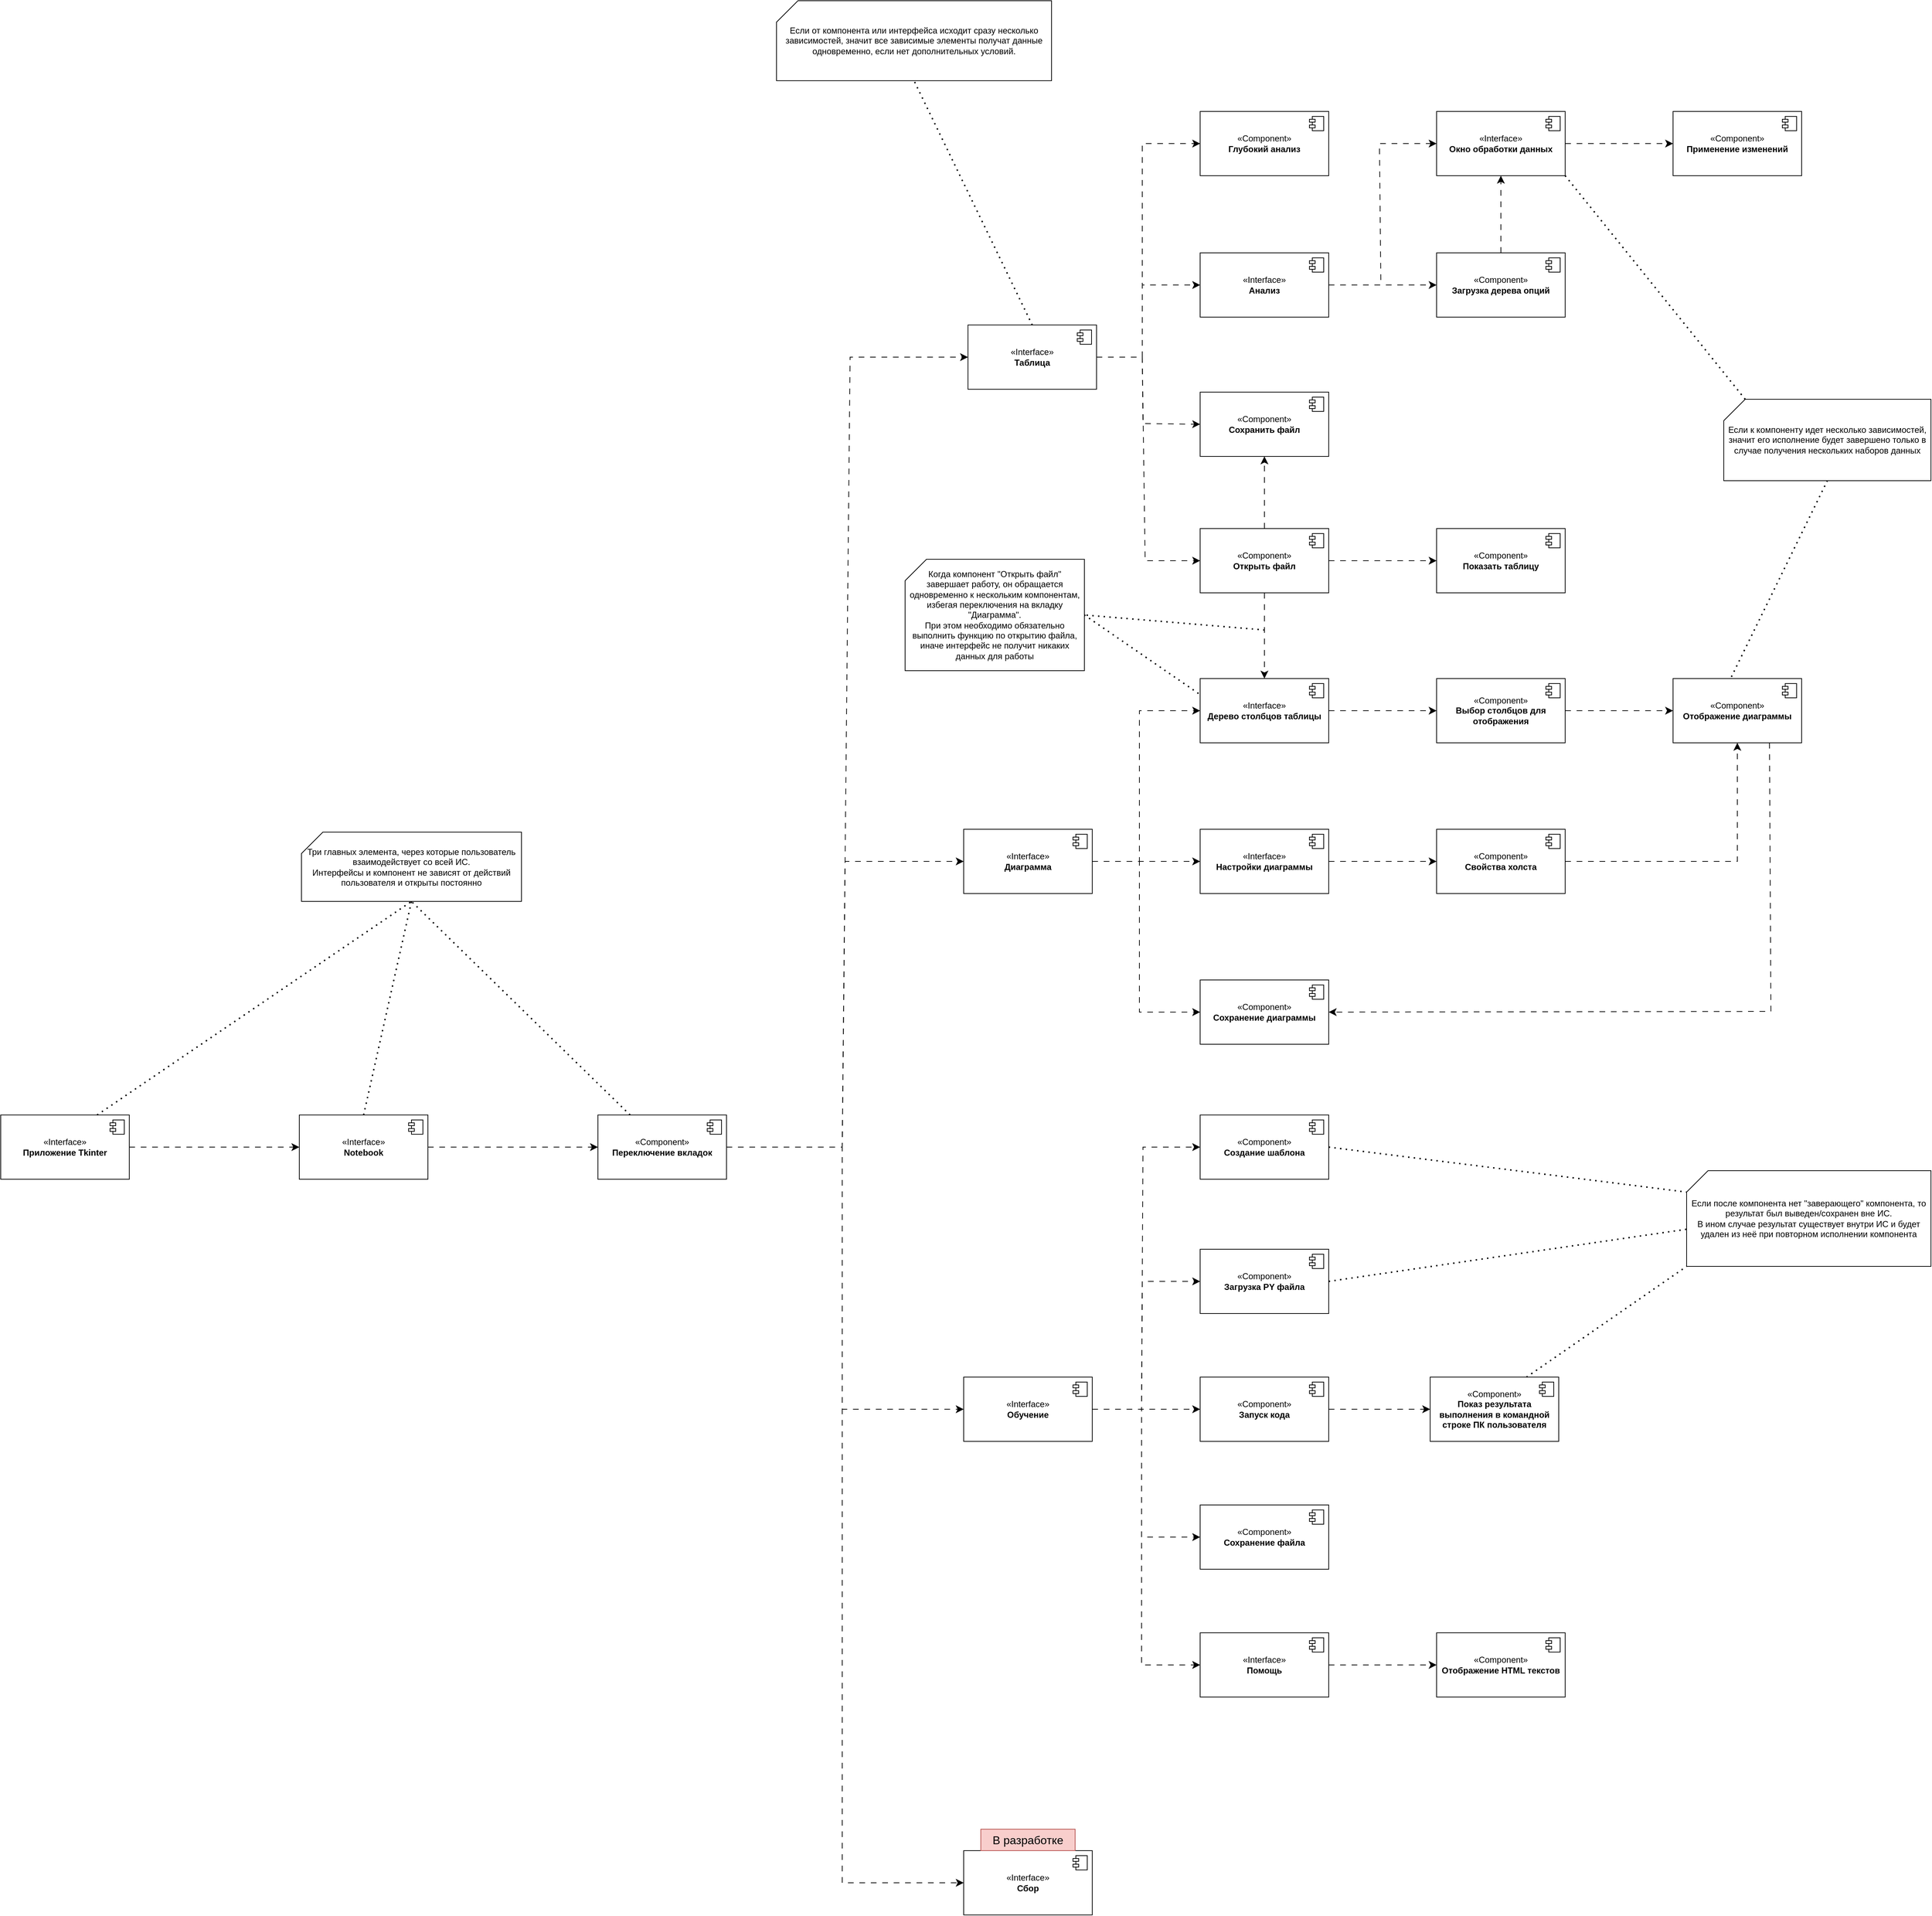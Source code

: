 <mxfile version="24.7.17">
  <diagram name="Общее" id="qqu_GYdNVNpswe7JAIOm">
    <mxGraphModel dx="2887" dy="2252" grid="0" gridSize="10" guides="1" tooltips="1" connect="1" arrows="1" fold="1" page="0" pageScale="1" pageWidth="827" pageHeight="1169" math="0" shadow="0">
      <root>
        <mxCell id="0" />
        <mxCell id="1" parent="0" />
        <mxCell id="j9aFZY9n9ac9VVj8rJNR-1" value="«Interface»&lt;br&gt;&lt;b&gt;Приложение Tkinter&lt;/b&gt;" style="html=1;dropTarget=0;whiteSpace=wrap;" vertex="1" parent="1">
          <mxGeometry x="-852" y="605" width="180" height="90" as="geometry" />
        </mxCell>
        <mxCell id="j9aFZY9n9ac9VVj8rJNR-2" value="" style="shape=module;jettyWidth=8;jettyHeight=4;" vertex="1" parent="j9aFZY9n9ac9VVj8rJNR-1">
          <mxGeometry x="1" width="20" height="20" relative="1" as="geometry">
            <mxPoint x="-27" y="7" as="offset" />
          </mxGeometry>
        </mxCell>
        <mxCell id="j9aFZY9n9ac9VVj8rJNR-4" value="«Interface»&lt;br&gt;&lt;b&gt;Notebook&lt;/b&gt;" style="html=1;dropTarget=0;whiteSpace=wrap;" vertex="1" parent="1">
          <mxGeometry x="-434" y="605" width="180" height="90" as="geometry" />
        </mxCell>
        <mxCell id="j9aFZY9n9ac9VVj8rJNR-5" value="" style="shape=module;jettyWidth=8;jettyHeight=4;" vertex="1" parent="j9aFZY9n9ac9VVj8rJNR-4">
          <mxGeometry x="1" width="20" height="20" relative="1" as="geometry">
            <mxPoint x="-27" y="7" as="offset" />
          </mxGeometry>
        </mxCell>
        <mxCell id="j9aFZY9n9ac9VVj8rJNR-6" value="«Interface»&lt;br&gt;&lt;b&gt;Таблица&lt;/b&gt;" style="html=1;dropTarget=0;whiteSpace=wrap;" vertex="1" parent="1">
          <mxGeometry x="502" y="-501" width="180" height="90" as="geometry" />
        </mxCell>
        <mxCell id="j9aFZY9n9ac9VVj8rJNR-7" value="" style="shape=module;jettyWidth=8;jettyHeight=4;" vertex="1" parent="j9aFZY9n9ac9VVj8rJNR-6">
          <mxGeometry x="1" width="20" height="20" relative="1" as="geometry">
            <mxPoint x="-27" y="7" as="offset" />
          </mxGeometry>
        </mxCell>
        <mxCell id="j9aFZY9n9ac9VVj8rJNR-10" value="«Interface»&lt;br&gt;&lt;b&gt;Диаграмма&lt;/b&gt;" style="html=1;dropTarget=0;whiteSpace=wrap;" vertex="1" parent="1">
          <mxGeometry x="496" y="205" width="180" height="90" as="geometry" />
        </mxCell>
        <mxCell id="j9aFZY9n9ac9VVj8rJNR-11" value="" style="shape=module;jettyWidth=8;jettyHeight=4;" vertex="1" parent="j9aFZY9n9ac9VVj8rJNR-10">
          <mxGeometry x="1" width="20" height="20" relative="1" as="geometry">
            <mxPoint x="-27" y="7" as="offset" />
          </mxGeometry>
        </mxCell>
        <mxCell id="j9aFZY9n9ac9VVj8rJNR-12" value="«Interface»&lt;br&gt;&lt;b&gt;Обучение&lt;/b&gt;" style="html=1;dropTarget=0;whiteSpace=wrap;" vertex="1" parent="1">
          <mxGeometry x="496" y="972" width="180" height="90" as="geometry" />
        </mxCell>
        <mxCell id="j9aFZY9n9ac9VVj8rJNR-13" value="" style="shape=module;jettyWidth=8;jettyHeight=4;" vertex="1" parent="j9aFZY9n9ac9VVj8rJNR-12">
          <mxGeometry x="1" width="20" height="20" relative="1" as="geometry">
            <mxPoint x="-27" y="7" as="offset" />
          </mxGeometry>
        </mxCell>
        <mxCell id="j9aFZY9n9ac9VVj8rJNR-14" value="«Interface»&lt;br&gt;&lt;b&gt;Сбор&lt;/b&gt;" style="html=1;dropTarget=0;whiteSpace=wrap;" vertex="1" parent="1">
          <mxGeometry x="496" y="1635" width="180" height="90" as="geometry" />
        </mxCell>
        <mxCell id="j9aFZY9n9ac9VVj8rJNR-15" value="" style="shape=module;jettyWidth=8;jettyHeight=4;" vertex="1" parent="j9aFZY9n9ac9VVj8rJNR-14">
          <mxGeometry x="1" width="20" height="20" relative="1" as="geometry">
            <mxPoint x="-27" y="7" as="offset" />
          </mxGeometry>
        </mxCell>
        <mxCell id="j9aFZY9n9ac9VVj8rJNR-16" value="«Component»&lt;br&gt;&lt;b&gt;Переключение вкладок&lt;/b&gt;" style="html=1;dropTarget=0;whiteSpace=wrap;" vertex="1" parent="1">
          <mxGeometry x="-16" y="605" width="180" height="90" as="geometry" />
        </mxCell>
        <mxCell id="j9aFZY9n9ac9VVj8rJNR-17" value="" style="shape=module;jettyWidth=8;jettyHeight=4;" vertex="1" parent="j9aFZY9n9ac9VVj8rJNR-16">
          <mxGeometry x="1" width="20" height="20" relative="1" as="geometry">
            <mxPoint x="-27" y="7" as="offset" />
          </mxGeometry>
        </mxCell>
        <mxCell id="j9aFZY9n9ac9VVj8rJNR-18" value="«Component»&lt;br&gt;&lt;b&gt;Открыть файл&lt;/b&gt;" style="html=1;dropTarget=0;whiteSpace=wrap;" vertex="1" parent="1">
          <mxGeometry x="827" y="-216" width="180" height="90" as="geometry" />
        </mxCell>
        <mxCell id="j9aFZY9n9ac9VVj8rJNR-19" value="" style="shape=module;jettyWidth=8;jettyHeight=4;" vertex="1" parent="j9aFZY9n9ac9VVj8rJNR-18">
          <mxGeometry x="1" width="20" height="20" relative="1" as="geometry">
            <mxPoint x="-27" y="7" as="offset" />
          </mxGeometry>
        </mxCell>
        <mxCell id="j9aFZY9n9ac9VVj8rJNR-20" value="«Component»&lt;br&gt;&lt;b&gt;Показать таблицу&lt;/b&gt;" style="html=1;dropTarget=0;whiteSpace=wrap;" vertex="1" parent="1">
          <mxGeometry x="1158" y="-216" width="180" height="90" as="geometry" />
        </mxCell>
        <mxCell id="j9aFZY9n9ac9VVj8rJNR-21" value="" style="shape=module;jettyWidth=8;jettyHeight=4;" vertex="1" parent="j9aFZY9n9ac9VVj8rJNR-20">
          <mxGeometry x="1" width="20" height="20" relative="1" as="geometry">
            <mxPoint x="-27" y="7" as="offset" />
          </mxGeometry>
        </mxCell>
        <mxCell id="j9aFZY9n9ac9VVj8rJNR-22" value="«Component»&lt;br&gt;&lt;b&gt;Сохранить файл&lt;/b&gt;" style="html=1;dropTarget=0;whiteSpace=wrap;" vertex="1" parent="1">
          <mxGeometry x="827" y="-407" width="180" height="90" as="geometry" />
        </mxCell>
        <mxCell id="j9aFZY9n9ac9VVj8rJNR-23" value="" style="shape=module;jettyWidth=8;jettyHeight=4;" vertex="1" parent="j9aFZY9n9ac9VVj8rJNR-22">
          <mxGeometry x="1" width="20" height="20" relative="1" as="geometry">
            <mxPoint x="-27" y="7" as="offset" />
          </mxGeometry>
        </mxCell>
        <mxCell id="j9aFZY9n9ac9VVj8rJNR-24" value="«Interface»&lt;br&gt;&lt;b&gt;Анализ&lt;/b&gt;" style="html=1;dropTarget=0;whiteSpace=wrap;" vertex="1" parent="1">
          <mxGeometry x="827" y="-602" width="180" height="90" as="geometry" />
        </mxCell>
        <mxCell id="j9aFZY9n9ac9VVj8rJNR-25" value="" style="shape=module;jettyWidth=8;jettyHeight=4;" vertex="1" parent="j9aFZY9n9ac9VVj8rJNR-24">
          <mxGeometry x="1" width="20" height="20" relative="1" as="geometry">
            <mxPoint x="-27" y="7" as="offset" />
          </mxGeometry>
        </mxCell>
        <mxCell id="j9aFZY9n9ac9VVj8rJNR-26" value="«Interface»&lt;br&gt;&lt;b&gt;Окно обработки данных&lt;/b&gt;" style="html=1;dropTarget=0;whiteSpace=wrap;" vertex="1" parent="1">
          <mxGeometry x="1158" y="-800" width="180" height="90" as="geometry" />
        </mxCell>
        <mxCell id="j9aFZY9n9ac9VVj8rJNR-27" value="" style="shape=module;jettyWidth=8;jettyHeight=4;" vertex="1" parent="j9aFZY9n9ac9VVj8rJNR-26">
          <mxGeometry x="1" width="20" height="20" relative="1" as="geometry">
            <mxPoint x="-27" y="7" as="offset" />
          </mxGeometry>
        </mxCell>
        <mxCell id="j9aFZY9n9ac9VVj8rJNR-28" value="«Component»&lt;br&gt;&lt;b&gt;Загрузка дерева опций&lt;/b&gt;" style="html=1;dropTarget=0;whiteSpace=wrap;" vertex="1" parent="1">
          <mxGeometry x="1158" y="-602" width="180" height="90" as="geometry" />
        </mxCell>
        <mxCell id="j9aFZY9n9ac9VVj8rJNR-29" value="" style="shape=module;jettyWidth=8;jettyHeight=4;" vertex="1" parent="j9aFZY9n9ac9VVj8rJNR-28">
          <mxGeometry x="1" width="20" height="20" relative="1" as="geometry">
            <mxPoint x="-27" y="7" as="offset" />
          </mxGeometry>
        </mxCell>
        <mxCell id="j9aFZY9n9ac9VVj8rJNR-30" value="«Component»&lt;br&gt;&lt;b&gt;Применение изменений&lt;/b&gt;" style="html=1;dropTarget=0;whiteSpace=wrap;" vertex="1" parent="1">
          <mxGeometry x="1489" y="-800" width="180" height="90" as="geometry" />
        </mxCell>
        <mxCell id="j9aFZY9n9ac9VVj8rJNR-31" value="" style="shape=module;jettyWidth=8;jettyHeight=4;" vertex="1" parent="j9aFZY9n9ac9VVj8rJNR-30">
          <mxGeometry x="1" width="20" height="20" relative="1" as="geometry">
            <mxPoint x="-27" y="7" as="offset" />
          </mxGeometry>
        </mxCell>
        <mxCell id="j9aFZY9n9ac9VVj8rJNR-32" value="«Component»&lt;br&gt;&lt;b&gt;Глубокий анализ&lt;/b&gt;" style="html=1;dropTarget=0;whiteSpace=wrap;" vertex="1" parent="1">
          <mxGeometry x="827" y="-800" width="180" height="90" as="geometry" />
        </mxCell>
        <mxCell id="j9aFZY9n9ac9VVj8rJNR-33" value="" style="shape=module;jettyWidth=8;jettyHeight=4;" vertex="1" parent="j9aFZY9n9ac9VVj8rJNR-32">
          <mxGeometry x="1" width="20" height="20" relative="1" as="geometry">
            <mxPoint x="-27" y="7" as="offset" />
          </mxGeometry>
        </mxCell>
        <mxCell id="j9aFZY9n9ac9VVj8rJNR-34" value="" style="endArrow=classic;html=1;rounded=0;fontSize=12;startSize=8;endSize=8;curved=0;dashed=1;dashPattern=8 8;exitX=1;exitY=0.5;exitDx=0;exitDy=0;entryX=0;entryY=0.5;entryDx=0;entryDy=0;" edge="1" parent="1" source="j9aFZY9n9ac9VVj8rJNR-6" target="j9aFZY9n9ac9VVj8rJNR-32">
          <mxGeometry width="50" height="50" relative="1" as="geometry">
            <mxPoint x="825" y="-452" as="sourcePoint" />
            <mxPoint x="875" y="-502" as="targetPoint" />
            <Array as="points">
              <mxPoint x="746" y="-456" />
              <mxPoint x="746" y="-755" />
            </Array>
          </mxGeometry>
        </mxCell>
        <mxCell id="j9aFZY9n9ac9VVj8rJNR-35" value="" style="endArrow=classic;html=1;rounded=0;fontSize=12;startSize=8;endSize=8;curved=0;dashed=1;dashPattern=8 8;exitX=1;exitY=0.5;exitDx=0;exitDy=0;entryX=0;entryY=0.5;entryDx=0;entryDy=0;" edge="1" parent="1" source="j9aFZY9n9ac9VVj8rJNR-6" target="j9aFZY9n9ac9VVj8rJNR-24">
          <mxGeometry width="50" height="50" relative="1" as="geometry">
            <mxPoint x="825" y="-452" as="sourcePoint" />
            <mxPoint x="875" y="-502" as="targetPoint" />
            <Array as="points">
              <mxPoint x="746" y="-456" />
              <mxPoint x="746" y="-557" />
            </Array>
          </mxGeometry>
        </mxCell>
        <mxCell id="j9aFZY9n9ac9VVj8rJNR-37" value="" style="endArrow=classic;html=1;rounded=0;fontSize=12;startSize=8;endSize=8;curved=0;dashed=1;dashPattern=8 8;exitX=1;exitY=0.5;exitDx=0;exitDy=0;entryX=0;entryY=0.5;entryDx=0;entryDy=0;" edge="1" parent="1" source="j9aFZY9n9ac9VVj8rJNR-6" target="j9aFZY9n9ac9VVj8rJNR-22">
          <mxGeometry width="50" height="50" relative="1" as="geometry">
            <mxPoint x="821" y="-396" as="sourcePoint" />
            <mxPoint x="871" y="-446" as="targetPoint" />
            <Array as="points">
              <mxPoint x="746" y="-456" />
              <mxPoint x="747" y="-363" />
            </Array>
          </mxGeometry>
        </mxCell>
        <mxCell id="j9aFZY9n9ac9VVj8rJNR-38" value="" style="endArrow=classic;html=1;rounded=0;fontSize=12;startSize=8;endSize=8;curved=0;dashed=1;dashPattern=8 8;exitX=1;exitY=0.5;exitDx=0;exitDy=0;entryX=0;entryY=0.5;entryDx=0;entryDy=0;" edge="1" parent="1" source="j9aFZY9n9ac9VVj8rJNR-6" target="j9aFZY9n9ac9VVj8rJNR-18">
          <mxGeometry width="50" height="50" relative="1" as="geometry">
            <mxPoint x="752" y="-327" as="sourcePoint" />
            <mxPoint x="802" y="-377" as="targetPoint" />
            <Array as="points">
              <mxPoint x="746" y="-456" />
              <mxPoint x="750" y="-171" />
            </Array>
          </mxGeometry>
        </mxCell>
        <mxCell id="j9aFZY9n9ac9VVj8rJNR-39" value="" style="endArrow=classic;html=1;rounded=0;fontSize=12;startSize=8;endSize=8;curved=0;dashed=1;dashPattern=8 8;exitX=1;exitY=0.5;exitDx=0;exitDy=0;entryX=0;entryY=0.5;entryDx=0;entryDy=0;" edge="1" parent="1" source="j9aFZY9n9ac9VVj8rJNR-18" target="j9aFZY9n9ac9VVj8rJNR-20">
          <mxGeometry width="50" height="50" relative="1" as="geometry">
            <mxPoint x="1045" y="-309" as="sourcePoint" />
            <mxPoint x="1095" y="-359" as="targetPoint" />
          </mxGeometry>
        </mxCell>
        <mxCell id="j9aFZY9n9ac9VVj8rJNR-40" value="" style="endArrow=classic;html=1;rounded=0;fontSize=12;startSize=8;endSize=8;curved=0;dashed=1;dashPattern=8 8;exitX=1;exitY=0.5;exitDx=0;exitDy=0;entryX=0;entryY=0.5;entryDx=0;entryDy=0;" edge="1" parent="1" source="j9aFZY9n9ac9VVj8rJNR-24" target="j9aFZY9n9ac9VVj8rJNR-28">
          <mxGeometry width="50" height="50" relative="1" as="geometry">
            <mxPoint x="1047" y="-484" as="sourcePoint" />
            <mxPoint x="1097" y="-534" as="targetPoint" />
          </mxGeometry>
        </mxCell>
        <mxCell id="j9aFZY9n9ac9VVj8rJNR-41" value="" style="endArrow=classic;html=1;rounded=0;fontSize=12;startSize=8;endSize=8;curved=0;dashed=1;dashPattern=8 8;exitX=1;exitY=0.5;exitDx=0;exitDy=0;entryX=0;entryY=0.5;entryDx=0;entryDy=0;" edge="1" parent="1" source="j9aFZY9n9ac9VVj8rJNR-24" target="j9aFZY9n9ac9VVj8rJNR-26">
          <mxGeometry width="50" height="50" relative="1" as="geometry">
            <mxPoint x="1135" y="-585" as="sourcePoint" />
            <mxPoint x="1185" y="-635" as="targetPoint" />
            <Array as="points">
              <mxPoint x="1080" y="-557" />
              <mxPoint x="1078" y="-755" />
            </Array>
          </mxGeometry>
        </mxCell>
        <mxCell id="j9aFZY9n9ac9VVj8rJNR-42" value="" style="endArrow=classic;html=1;rounded=0;fontSize=12;startSize=8;endSize=8;curved=0;dashed=1;dashPattern=8 8;exitX=0.5;exitY=0;exitDx=0;exitDy=0;entryX=0.5;entryY=1;entryDx=0;entryDy=0;" edge="1" parent="1" source="j9aFZY9n9ac9VVj8rJNR-28" target="j9aFZY9n9ac9VVj8rJNR-26">
          <mxGeometry width="50" height="50" relative="1" as="geometry">
            <mxPoint x="1247" y="-588" as="sourcePoint" />
            <mxPoint x="1297" y="-638" as="targetPoint" />
          </mxGeometry>
        </mxCell>
        <mxCell id="j9aFZY9n9ac9VVj8rJNR-43" value="" style="endArrow=classic;html=1;rounded=0;fontSize=12;startSize=8;endSize=8;curved=0;dashed=1;dashPattern=8 8;exitX=1;exitY=0.5;exitDx=0;exitDy=0;entryX=0;entryY=0.5;entryDx=0;entryDy=0;" edge="1" parent="1" source="j9aFZY9n9ac9VVj8rJNR-26" target="j9aFZY9n9ac9VVj8rJNR-30">
          <mxGeometry width="50" height="50" relative="1" as="geometry">
            <mxPoint x="1419" y="-602" as="sourcePoint" />
            <mxPoint x="1469" y="-652" as="targetPoint" />
          </mxGeometry>
        </mxCell>
        <mxCell id="j9aFZY9n9ac9VVj8rJNR-44" value="«Component»&lt;br&gt;&lt;b&gt;Выбор столбцов для отображения&lt;/b&gt;" style="html=1;dropTarget=0;whiteSpace=wrap;" vertex="1" parent="1">
          <mxGeometry x="1158" y="-6" width="180" height="90" as="geometry" />
        </mxCell>
        <mxCell id="j9aFZY9n9ac9VVj8rJNR-45" value="" style="shape=module;jettyWidth=8;jettyHeight=4;" vertex="1" parent="j9aFZY9n9ac9VVj8rJNR-44">
          <mxGeometry x="1" width="20" height="20" relative="1" as="geometry">
            <mxPoint x="-27" y="7" as="offset" />
          </mxGeometry>
        </mxCell>
        <mxCell id="j9aFZY9n9ac9VVj8rJNR-46" value="«Interface»&lt;br&gt;&lt;b&gt;Дерево столбцов таблицы&lt;/b&gt;" style="html=1;dropTarget=0;whiteSpace=wrap;" vertex="1" parent="1">
          <mxGeometry x="827" y="-6" width="180" height="90" as="geometry" />
        </mxCell>
        <mxCell id="j9aFZY9n9ac9VVj8rJNR-47" value="" style="shape=module;jettyWidth=8;jettyHeight=4;" vertex="1" parent="j9aFZY9n9ac9VVj8rJNR-46">
          <mxGeometry x="1" width="20" height="20" relative="1" as="geometry">
            <mxPoint x="-27" y="7" as="offset" />
          </mxGeometry>
        </mxCell>
        <mxCell id="j9aFZY9n9ac9VVj8rJNR-48" value="«Interface»&lt;br&gt;&lt;b&gt;Настройки диаграммы&lt;/b&gt;" style="html=1;dropTarget=0;whiteSpace=wrap;" vertex="1" parent="1">
          <mxGeometry x="827" y="205" width="180" height="90" as="geometry" />
        </mxCell>
        <mxCell id="j9aFZY9n9ac9VVj8rJNR-49" value="" style="shape=module;jettyWidth=8;jettyHeight=4;" vertex="1" parent="j9aFZY9n9ac9VVj8rJNR-48">
          <mxGeometry x="1" width="20" height="20" relative="1" as="geometry">
            <mxPoint x="-27" y="7" as="offset" />
          </mxGeometry>
        </mxCell>
        <mxCell id="j9aFZY9n9ac9VVj8rJNR-50" value="«Component»&lt;br&gt;&lt;b&gt;Свойства холста&lt;/b&gt;" style="html=1;dropTarget=0;whiteSpace=wrap;" vertex="1" parent="1">
          <mxGeometry x="1158" y="205" width="180" height="90" as="geometry" />
        </mxCell>
        <mxCell id="j9aFZY9n9ac9VVj8rJNR-51" value="" style="shape=module;jettyWidth=8;jettyHeight=4;" vertex="1" parent="j9aFZY9n9ac9VVj8rJNR-50">
          <mxGeometry x="1" width="20" height="20" relative="1" as="geometry">
            <mxPoint x="-27" y="7" as="offset" />
          </mxGeometry>
        </mxCell>
        <mxCell id="j9aFZY9n9ac9VVj8rJNR-54" value="«Component»&lt;br&gt;&lt;b&gt;Сохранение диаграммы&lt;/b&gt;" style="html=1;dropTarget=0;whiteSpace=wrap;" vertex="1" parent="1">
          <mxGeometry x="827" y="416" width="180" height="90" as="geometry" />
        </mxCell>
        <mxCell id="j9aFZY9n9ac9VVj8rJNR-55" value="" style="shape=module;jettyWidth=8;jettyHeight=4;" vertex="1" parent="j9aFZY9n9ac9VVj8rJNR-54">
          <mxGeometry x="1" width="20" height="20" relative="1" as="geometry">
            <mxPoint x="-27" y="7" as="offset" />
          </mxGeometry>
        </mxCell>
        <mxCell id="j9aFZY9n9ac9VVj8rJNR-56" value="" style="endArrow=classic;html=1;rounded=0;fontSize=12;startSize=8;endSize=8;curved=0;dashed=1;dashPattern=8 8;exitX=1;exitY=0.5;exitDx=0;exitDy=0;entryX=0;entryY=0.5;entryDx=0;entryDy=0;" edge="1" parent="1" source="j9aFZY9n9ac9VVj8rJNR-10" target="j9aFZY9n9ac9VVj8rJNR-48">
          <mxGeometry width="50" height="50" relative="1" as="geometry">
            <mxPoint x="823" y="263" as="sourcePoint" />
            <mxPoint x="873" y="213" as="targetPoint" />
          </mxGeometry>
        </mxCell>
        <mxCell id="j9aFZY9n9ac9VVj8rJNR-57" value="" style="endArrow=classic;html=1;rounded=0;fontSize=12;startSize=8;endSize=8;curved=0;dashed=1;dashPattern=8 8;exitX=1;exitY=0.5;exitDx=0;exitDy=0;entryX=0;entryY=0.5;entryDx=0;entryDy=0;" edge="1" parent="1" source="j9aFZY9n9ac9VVj8rJNR-10" target="j9aFZY9n9ac9VVj8rJNR-46">
          <mxGeometry width="50" height="50" relative="1" as="geometry">
            <mxPoint x="823" y="263" as="sourcePoint" />
            <mxPoint x="873" y="213" as="targetPoint" />
            <Array as="points">
              <mxPoint x="742" y="250" />
              <mxPoint x="742" y="39" />
            </Array>
          </mxGeometry>
        </mxCell>
        <mxCell id="j9aFZY9n9ac9VVj8rJNR-58" value="" style="endArrow=classic;html=1;rounded=0;fontSize=12;startSize=8;endSize=8;curved=0;dashed=1;dashPattern=8 8;exitX=1;exitY=0.5;exitDx=0;exitDy=0;entryX=0;entryY=0.5;entryDx=0;entryDy=0;" edge="1" parent="1" source="j9aFZY9n9ac9VVj8rJNR-10" target="j9aFZY9n9ac9VVj8rJNR-54">
          <mxGeometry width="50" height="50" relative="1" as="geometry">
            <mxPoint x="768" y="310" as="sourcePoint" />
            <mxPoint x="818" y="260" as="targetPoint" />
            <Array as="points">
              <mxPoint x="742" y="250" />
              <mxPoint x="742" y="461" />
            </Array>
          </mxGeometry>
        </mxCell>
        <mxCell id="j9aFZY9n9ac9VVj8rJNR-59" value="" style="endArrow=classic;html=1;rounded=0;fontSize=12;startSize=8;endSize=8;curved=0;dashed=1;dashPattern=8 8;exitX=1;exitY=0.5;exitDx=0;exitDy=0;entryX=0;entryY=0.5;entryDx=0;entryDy=0;" edge="1" parent="1" source="j9aFZY9n9ac9VVj8rJNR-48" target="j9aFZY9n9ac9VVj8rJNR-50">
          <mxGeometry width="50" height="50" relative="1" as="geometry">
            <mxPoint x="1061" y="213" as="sourcePoint" />
            <mxPoint x="1111" y="163" as="targetPoint" />
          </mxGeometry>
        </mxCell>
        <mxCell id="j9aFZY9n9ac9VVj8rJNR-61" value="«Component»&lt;br&gt;&lt;b&gt;Отображение диаграммы&lt;/b&gt;" style="html=1;dropTarget=0;whiteSpace=wrap;" vertex="1" parent="1">
          <mxGeometry x="1489" y="-6" width="180" height="90" as="geometry" />
        </mxCell>
        <mxCell id="j9aFZY9n9ac9VVj8rJNR-62" value="" style="shape=module;jettyWidth=8;jettyHeight=4;" vertex="1" parent="j9aFZY9n9ac9VVj8rJNR-61">
          <mxGeometry x="1" width="20" height="20" relative="1" as="geometry">
            <mxPoint x="-27" y="7" as="offset" />
          </mxGeometry>
        </mxCell>
        <mxCell id="j9aFZY9n9ac9VVj8rJNR-63" value="" style="endArrow=classic;html=1;rounded=0;fontSize=12;startSize=8;endSize=8;curved=0;dashed=1;dashPattern=8 8;exitX=1;exitY=0.5;exitDx=0;exitDy=0;entryX=0;entryY=0.5;entryDx=0;entryDy=0;" edge="1" parent="1" source="j9aFZY9n9ac9VVj8rJNR-46" target="j9aFZY9n9ac9VVj8rJNR-44">
          <mxGeometry width="50" height="50" relative="1" as="geometry">
            <mxPoint x="1113" y="36" as="sourcePoint" />
            <mxPoint x="1163" y="-14" as="targetPoint" />
          </mxGeometry>
        </mxCell>
        <mxCell id="j9aFZY9n9ac9VVj8rJNR-64" value="" style="endArrow=classic;html=1;rounded=0;fontSize=12;startSize=8;endSize=8;curved=0;dashed=1;dashPattern=8 8;entryX=0;entryY=0.5;entryDx=0;entryDy=0;exitX=1;exitY=0.5;exitDx=0;exitDy=0;" edge="1" parent="1" source="j9aFZY9n9ac9VVj8rJNR-44" target="j9aFZY9n9ac9VVj8rJNR-61">
          <mxGeometry width="50" height="50" relative="1" as="geometry">
            <mxPoint x="1113" y="36" as="sourcePoint" />
            <mxPoint x="1163" y="-14" as="targetPoint" />
          </mxGeometry>
        </mxCell>
        <mxCell id="j9aFZY9n9ac9VVj8rJNR-65" value="" style="endArrow=classic;html=1;rounded=0;fontSize=12;startSize=8;endSize=8;curved=0;dashed=1;dashPattern=8 8;exitX=1;exitY=0.5;exitDx=0;exitDy=0;entryX=0.5;entryY=1;entryDx=0;entryDy=0;" edge="1" parent="1" source="j9aFZY9n9ac9VVj8rJNR-50" target="j9aFZY9n9ac9VVj8rJNR-61">
          <mxGeometry width="50" height="50" relative="1" as="geometry">
            <mxPoint x="1113" y="36" as="sourcePoint" />
            <mxPoint x="1163" y="-14" as="targetPoint" />
            <Array as="points">
              <mxPoint x="1579" y="250" />
            </Array>
          </mxGeometry>
        </mxCell>
        <mxCell id="j9aFZY9n9ac9VVj8rJNR-66" value="" style="endArrow=classic;html=1;rounded=0;fontSize=12;startSize=8;endSize=8;curved=0;dashed=1;dashPattern=8 8;exitX=0.5;exitY=1;exitDx=0;exitDy=0;entryX=0.5;entryY=0;entryDx=0;entryDy=0;" edge="1" parent="1" source="j9aFZY9n9ac9VVj8rJNR-18" target="j9aFZY9n9ac9VVj8rJNR-46">
          <mxGeometry width="50" height="50" relative="1" as="geometry">
            <mxPoint x="1081" y="-2" as="sourcePoint" />
            <mxPoint x="1131" y="-52" as="targetPoint" />
            <Array as="points">
              <mxPoint x="917" y="-66" />
            </Array>
          </mxGeometry>
        </mxCell>
        <mxCell id="j9aFZY9n9ac9VVj8rJNR-67" value="«Component»&lt;br&gt;&lt;b&gt;Создание шаблона&lt;/b&gt;" style="html=1;dropTarget=0;whiteSpace=wrap;" vertex="1" parent="1">
          <mxGeometry x="827" y="605" width="180" height="90" as="geometry" />
        </mxCell>
        <mxCell id="j9aFZY9n9ac9VVj8rJNR-68" value="" style="shape=module;jettyWidth=8;jettyHeight=4;" vertex="1" parent="j9aFZY9n9ac9VVj8rJNR-67">
          <mxGeometry x="1" width="20" height="20" relative="1" as="geometry">
            <mxPoint x="-27" y="7" as="offset" />
          </mxGeometry>
        </mxCell>
        <mxCell id="j9aFZY9n9ac9VVj8rJNR-69" value="«Component»&lt;br&gt;&lt;b&gt;Загрузка PY файла&lt;/b&gt;" style="html=1;dropTarget=0;whiteSpace=wrap;" vertex="1" parent="1">
          <mxGeometry x="827" y="793" width="180" height="90" as="geometry" />
        </mxCell>
        <mxCell id="j9aFZY9n9ac9VVj8rJNR-70" value="" style="shape=module;jettyWidth=8;jettyHeight=4;" vertex="1" parent="j9aFZY9n9ac9VVj8rJNR-69">
          <mxGeometry x="1" width="20" height="20" relative="1" as="geometry">
            <mxPoint x="-27" y="7" as="offset" />
          </mxGeometry>
        </mxCell>
        <mxCell id="j9aFZY9n9ac9VVj8rJNR-71" value="«Component»&lt;br&gt;&lt;b&gt;Запуск кода&lt;/b&gt;" style="html=1;dropTarget=0;whiteSpace=wrap;" vertex="1" parent="1">
          <mxGeometry x="827" y="972" width="180" height="90" as="geometry" />
        </mxCell>
        <mxCell id="j9aFZY9n9ac9VVj8rJNR-72" value="" style="shape=module;jettyWidth=8;jettyHeight=4;" vertex="1" parent="j9aFZY9n9ac9VVj8rJNR-71">
          <mxGeometry x="1" width="20" height="20" relative="1" as="geometry">
            <mxPoint x="-27" y="7" as="offset" />
          </mxGeometry>
        </mxCell>
        <mxCell id="j9aFZY9n9ac9VVj8rJNR-73" value="«Interface»&lt;br&gt;&lt;b&gt;Помощь&lt;/b&gt;" style="html=1;dropTarget=0;whiteSpace=wrap;" vertex="1" parent="1">
          <mxGeometry x="827" y="1330" width="180" height="90" as="geometry" />
        </mxCell>
        <mxCell id="j9aFZY9n9ac9VVj8rJNR-74" value="" style="shape=module;jettyWidth=8;jettyHeight=4;" vertex="1" parent="j9aFZY9n9ac9VVj8rJNR-73">
          <mxGeometry x="1" width="20" height="20" relative="1" as="geometry">
            <mxPoint x="-27" y="7" as="offset" />
          </mxGeometry>
        </mxCell>
        <mxCell id="j9aFZY9n9ac9VVj8rJNR-75" value="«Component»&lt;br&gt;&lt;b&gt;Сохранение файла&lt;/b&gt;" style="html=1;dropTarget=0;whiteSpace=wrap;" vertex="1" parent="1">
          <mxGeometry x="827" y="1151" width="180" height="90" as="geometry" />
        </mxCell>
        <mxCell id="j9aFZY9n9ac9VVj8rJNR-76" value="" style="shape=module;jettyWidth=8;jettyHeight=4;" vertex="1" parent="j9aFZY9n9ac9VVj8rJNR-75">
          <mxGeometry x="1" width="20" height="20" relative="1" as="geometry">
            <mxPoint x="-27" y="7" as="offset" />
          </mxGeometry>
        </mxCell>
        <mxCell id="j9aFZY9n9ac9VVj8rJNR-77" value="«Component»&lt;br&gt;&lt;b&gt;Отображение HTML текстов&lt;/b&gt;" style="html=1;dropTarget=0;whiteSpace=wrap;" vertex="1" parent="1">
          <mxGeometry x="1158" y="1330" width="180" height="90" as="geometry" />
        </mxCell>
        <mxCell id="j9aFZY9n9ac9VVj8rJNR-78" value="" style="shape=module;jettyWidth=8;jettyHeight=4;" vertex="1" parent="j9aFZY9n9ac9VVj8rJNR-77">
          <mxGeometry x="1" width="20" height="20" relative="1" as="geometry">
            <mxPoint x="-27" y="7" as="offset" />
          </mxGeometry>
        </mxCell>
        <mxCell id="j9aFZY9n9ac9VVj8rJNR-83" value="«Component»&lt;br&gt;&lt;b&gt;Показ результата выполнения в командной строке ПК пользователя&lt;/b&gt;" style="html=1;dropTarget=0;whiteSpace=wrap;" vertex="1" parent="1">
          <mxGeometry x="1149" y="972" width="180" height="90" as="geometry" />
        </mxCell>
        <mxCell id="j9aFZY9n9ac9VVj8rJNR-84" value="" style="shape=module;jettyWidth=8;jettyHeight=4;" vertex="1" parent="j9aFZY9n9ac9VVj8rJNR-83">
          <mxGeometry x="1" width="20" height="20" relative="1" as="geometry">
            <mxPoint x="-27" y="7" as="offset" />
          </mxGeometry>
        </mxCell>
        <mxCell id="j9aFZY9n9ac9VVj8rJNR-85" value="" style="endArrow=classic;html=1;rounded=0;fontSize=12;startSize=8;endSize=8;curved=0;dashed=1;dashPattern=8 8;exitX=1;exitY=0.5;exitDx=0;exitDy=0;entryX=0;entryY=0.5;entryDx=0;entryDy=0;" edge="1" parent="1" source="j9aFZY9n9ac9VVj8rJNR-12" target="j9aFZY9n9ac9VVj8rJNR-67">
          <mxGeometry width="50" height="50" relative="1" as="geometry">
            <mxPoint x="850" y="1076" as="sourcePoint" />
            <mxPoint x="900" y="1026" as="targetPoint" />
            <Array as="points">
              <mxPoint x="745" y="1017" />
              <mxPoint x="747" y="650" />
            </Array>
          </mxGeometry>
        </mxCell>
        <mxCell id="j9aFZY9n9ac9VVj8rJNR-86" value="" style="endArrow=classic;html=1;rounded=0;fontSize=12;startSize=8;endSize=8;curved=0;dashed=1;dashPattern=8 8;exitX=1;exitY=0.5;exitDx=0;exitDy=0;entryX=0;entryY=0.5;entryDx=0;entryDy=0;" edge="1" parent="1" source="j9aFZY9n9ac9VVj8rJNR-12" target="j9aFZY9n9ac9VVj8rJNR-71">
          <mxGeometry width="50" height="50" relative="1" as="geometry">
            <mxPoint x="751" y="936" as="sourcePoint" />
            <mxPoint x="801" y="886" as="targetPoint" />
          </mxGeometry>
        </mxCell>
        <mxCell id="j9aFZY9n9ac9VVj8rJNR-87" value="" style="endArrow=classic;html=1;rounded=0;fontSize=12;startSize=8;endSize=8;curved=0;dashed=1;dashPattern=8 8;exitX=1;exitY=0.5;exitDx=0;exitDy=0;entryX=0;entryY=0.5;entryDx=0;entryDy=0;" edge="1" parent="1" source="j9aFZY9n9ac9VVj8rJNR-12" target="j9aFZY9n9ac9VVj8rJNR-69">
          <mxGeometry width="50" height="50" relative="1" as="geometry">
            <mxPoint x="751" y="936" as="sourcePoint" />
            <mxPoint x="801" y="886" as="targetPoint" />
            <Array as="points">
              <mxPoint x="745" y="1017" />
              <mxPoint x="746" y="838" />
            </Array>
          </mxGeometry>
        </mxCell>
        <mxCell id="j9aFZY9n9ac9VVj8rJNR-88" value="" style="endArrow=classic;html=1;rounded=0;fontSize=12;startSize=8;endSize=8;curved=0;dashed=1;dashPattern=8 8;entryX=0;entryY=0.5;entryDx=0;entryDy=0;exitX=1;exitY=0.5;exitDx=0;exitDy=0;" edge="1" parent="1" source="j9aFZY9n9ac9VVj8rJNR-71" target="j9aFZY9n9ac9VVj8rJNR-83">
          <mxGeometry width="50" height="50" relative="1" as="geometry">
            <mxPoint x="769" y="1137" as="sourcePoint" />
            <mxPoint x="819" y="1087" as="targetPoint" />
          </mxGeometry>
        </mxCell>
        <mxCell id="j9aFZY9n9ac9VVj8rJNR-89" value="" style="endArrow=classic;html=1;rounded=0;fontSize=12;startSize=8;endSize=8;curved=0;dashed=1;dashPattern=8 8;exitX=1;exitY=0.5;exitDx=0;exitDy=0;entryX=0;entryY=0.5;entryDx=0;entryDy=0;" edge="1" parent="1" source="j9aFZY9n9ac9VVj8rJNR-12" target="j9aFZY9n9ac9VVj8rJNR-73">
          <mxGeometry width="50" height="50" relative="1" as="geometry">
            <mxPoint x="825" y="1195" as="sourcePoint" />
            <mxPoint x="875" y="1145" as="targetPoint" />
            <Array as="points">
              <mxPoint x="745" y="1017" />
              <mxPoint x="745" y="1375" />
            </Array>
          </mxGeometry>
        </mxCell>
        <mxCell id="j9aFZY9n9ac9VVj8rJNR-90" value="" style="endArrow=classic;html=1;rounded=0;fontSize=12;startSize=8;endSize=8;curved=0;dashed=1;dashPattern=8 8;entryX=0;entryY=0.5;entryDx=0;entryDy=0;exitX=1;exitY=0.5;exitDx=0;exitDy=0;" edge="1" parent="1" source="j9aFZY9n9ac9VVj8rJNR-12" target="j9aFZY9n9ac9VVj8rJNR-75">
          <mxGeometry width="50" height="50" relative="1" as="geometry">
            <mxPoint x="769" y="1176" as="sourcePoint" />
            <mxPoint x="803" y="1212" as="targetPoint" />
            <Array as="points">
              <mxPoint x="745" y="1017" />
              <mxPoint x="745" y="1196" />
            </Array>
          </mxGeometry>
        </mxCell>
        <mxCell id="j9aFZY9n9ac9VVj8rJNR-91" value="" style="endArrow=classic;html=1;rounded=0;fontSize=12;startSize=8;endSize=8;curved=0;dashed=1;dashPattern=8 8;exitX=1;exitY=0.5;exitDx=0;exitDy=0;entryX=0;entryY=0.5;entryDx=0;entryDy=0;" edge="1" parent="1" source="j9aFZY9n9ac9VVj8rJNR-73" target="j9aFZY9n9ac9VVj8rJNR-77">
          <mxGeometry width="50" height="50" relative="1" as="geometry">
            <mxPoint x="1067" y="1172" as="sourcePoint" />
            <mxPoint x="1117" y="1122" as="targetPoint" />
          </mxGeometry>
        </mxCell>
        <mxCell id="j9aFZY9n9ac9VVj8rJNR-92" value="В разработке" style="text;html=1;align=center;verticalAlign=middle;whiteSpace=wrap;rounded=0;fontSize=16;fillColor=#f8cecc;strokeColor=#b85450;" vertex="1" parent="1">
          <mxGeometry x="520" y="1605" width="132" height="30" as="geometry" />
        </mxCell>
        <mxCell id="j9aFZY9n9ac9VVj8rJNR-93" value="" style="endArrow=classic;html=1;rounded=0;fontSize=12;startSize=8;endSize=8;curved=0;dashed=1;dashPattern=8 8;exitX=1;exitY=0.5;exitDx=0;exitDy=0;entryX=0;entryY=0.5;entryDx=0;entryDy=0;" edge="1" parent="1" source="j9aFZY9n9ac9VVj8rJNR-1" target="j9aFZY9n9ac9VVj8rJNR-4">
          <mxGeometry width="50" height="50" relative="1" as="geometry">
            <mxPoint x="-488" y="761" as="sourcePoint" />
            <mxPoint x="-438" y="711" as="targetPoint" />
          </mxGeometry>
        </mxCell>
        <mxCell id="j9aFZY9n9ac9VVj8rJNR-94" value="" style="endArrow=classic;html=1;rounded=0;fontSize=12;startSize=8;endSize=8;curved=0;dashed=1;dashPattern=8 8;entryX=0;entryY=0.5;entryDx=0;entryDy=0;exitX=1;exitY=0.5;exitDx=0;exitDy=0;" edge="1" parent="1" source="j9aFZY9n9ac9VVj8rJNR-4" target="j9aFZY9n9ac9VVj8rJNR-16">
          <mxGeometry width="50" height="50" relative="1" as="geometry">
            <mxPoint x="-488" y="761" as="sourcePoint" />
            <mxPoint x="-438" y="711" as="targetPoint" />
          </mxGeometry>
        </mxCell>
        <mxCell id="j9aFZY9n9ac9VVj8rJNR-95" value="" style="endArrow=classic;html=1;rounded=0;fontSize=12;startSize=8;endSize=8;curved=0;dashed=1;dashPattern=8 8;entryX=0;entryY=0.5;entryDx=0;entryDy=0;exitX=1;exitY=0.5;exitDx=0;exitDy=0;" edge="1" parent="1" source="j9aFZY9n9ac9VVj8rJNR-16" target="j9aFZY9n9ac9VVj8rJNR-6">
          <mxGeometry width="50" height="50" relative="1" as="geometry">
            <mxPoint x="253" y="383" as="sourcePoint" />
            <mxPoint x="303" y="333" as="targetPoint" />
            <Array as="points">
              <mxPoint x="326" y="650" />
              <mxPoint x="337" y="-456" />
            </Array>
          </mxGeometry>
        </mxCell>
        <mxCell id="j9aFZY9n9ac9VVj8rJNR-96" value="" style="endArrow=classic;html=1;rounded=0;fontSize=12;startSize=8;endSize=8;curved=0;dashed=1;dashPattern=8 8;entryX=0;entryY=0.5;entryDx=0;entryDy=0;exitX=1;exitY=0.5;exitDx=0;exitDy=0;" edge="1" parent="1" source="j9aFZY9n9ac9VVj8rJNR-16" target="j9aFZY9n9ac9VVj8rJNR-10">
          <mxGeometry width="50" height="50" relative="1" as="geometry">
            <mxPoint x="373" y="481" as="sourcePoint" />
            <mxPoint x="423" y="431" as="targetPoint" />
            <Array as="points">
              <mxPoint x="326" y="650" />
              <mxPoint x="330" y="250" />
            </Array>
          </mxGeometry>
        </mxCell>
        <mxCell id="j9aFZY9n9ac9VVj8rJNR-97" value="" style="endArrow=classic;html=1;rounded=0;fontSize=12;startSize=8;endSize=8;curved=0;dashed=1;dashPattern=8 8;entryX=0;entryY=0.5;entryDx=0;entryDy=0;exitX=1;exitY=0.5;exitDx=0;exitDy=0;" edge="1" parent="1" source="j9aFZY9n9ac9VVj8rJNR-16" target="j9aFZY9n9ac9VVj8rJNR-12">
          <mxGeometry width="50" height="50" relative="1" as="geometry">
            <mxPoint x="307" y="777" as="sourcePoint" />
            <mxPoint x="357" y="727" as="targetPoint" />
            <Array as="points">
              <mxPoint x="326" y="650" />
              <mxPoint x="326" y="1017" />
            </Array>
          </mxGeometry>
        </mxCell>
        <mxCell id="j9aFZY9n9ac9VVj8rJNR-98" value="" style="endArrow=classic;html=1;rounded=0;fontSize=12;startSize=8;endSize=8;curved=0;dashed=1;dashPattern=8 8;entryX=0;entryY=0.5;entryDx=0;entryDy=0;exitX=1;exitY=0.5;exitDx=0;exitDy=0;" edge="1" parent="1" source="j9aFZY9n9ac9VVj8rJNR-16" target="j9aFZY9n9ac9VVj8rJNR-14">
          <mxGeometry width="50" height="50" relative="1" as="geometry">
            <mxPoint x="247" y="977" as="sourcePoint" />
            <mxPoint x="297" y="927" as="targetPoint" />
            <Array as="points">
              <mxPoint x="326" y="650" />
              <mxPoint x="326" y="1680" />
            </Array>
          </mxGeometry>
        </mxCell>
        <mxCell id="j9aFZY9n9ac9VVj8rJNR-99" value="Три главных элемента, через которые пользователь взаимодействует со всей ИС.&lt;br&gt;Интерфейсы и компонент не зависят от действий пользователя и открыты постоянно" style="shape=card;whiteSpace=wrap;html=1;" vertex="1" parent="1">
          <mxGeometry x="-431" y="209" width="308" height="97" as="geometry" />
        </mxCell>
        <mxCell id="j9aFZY9n9ac9VVj8rJNR-100" value="" style="endArrow=none;dashed=1;html=1;dashPattern=1 3;strokeWidth=2;rounded=0;fontSize=12;startSize=8;endSize=8;curved=1;exitX=0.75;exitY=0;exitDx=0;exitDy=0;entryX=0.5;entryY=1;entryDx=0;entryDy=0;entryPerimeter=0;" edge="1" parent="1" source="j9aFZY9n9ac9VVj8rJNR-1" target="j9aFZY9n9ac9VVj8rJNR-99">
          <mxGeometry width="50" height="50" relative="1" as="geometry">
            <mxPoint x="-291" y="531" as="sourcePoint" />
            <mxPoint x="-241" y="481" as="targetPoint" />
          </mxGeometry>
        </mxCell>
        <mxCell id="j9aFZY9n9ac9VVj8rJNR-101" value="" style="endArrow=none;dashed=1;html=1;dashPattern=1 3;strokeWidth=2;rounded=0;fontSize=12;startSize=8;endSize=8;curved=1;exitX=0.5;exitY=0;exitDx=0;exitDy=0;entryX=0.5;entryY=1;entryDx=0;entryDy=0;entryPerimeter=0;" edge="1" parent="1" source="j9aFZY9n9ac9VVj8rJNR-4" target="j9aFZY9n9ac9VVj8rJNR-99">
          <mxGeometry width="50" height="50" relative="1" as="geometry">
            <mxPoint x="-291" y="531" as="sourcePoint" />
            <mxPoint x="-241" y="481" as="targetPoint" />
          </mxGeometry>
        </mxCell>
        <mxCell id="j9aFZY9n9ac9VVj8rJNR-102" value="" style="endArrow=none;dashed=1;html=1;dashPattern=1 3;strokeWidth=2;rounded=0;fontSize=12;startSize=8;endSize=8;curved=1;entryX=0.5;entryY=1;entryDx=0;entryDy=0;entryPerimeter=0;exitX=0.25;exitY=0;exitDx=0;exitDy=0;" edge="1" parent="1" source="j9aFZY9n9ac9VVj8rJNR-16" target="j9aFZY9n9ac9VVj8rJNR-99">
          <mxGeometry width="50" height="50" relative="1" as="geometry">
            <mxPoint x="-291" y="531" as="sourcePoint" />
            <mxPoint x="-241" y="481" as="targetPoint" />
          </mxGeometry>
        </mxCell>
        <mxCell id="j9aFZY9n9ac9VVj8rJNR-103" value="Если от компонента или интерфейса исходит сразу несколько зависимостей, значит все зависимые элементы получат данные одновременно, если нет дополнительных условий." style="shape=card;whiteSpace=wrap;html=1;" vertex="1" parent="1">
          <mxGeometry x="234" y="-955" width="385" height="112" as="geometry" />
        </mxCell>
        <mxCell id="j9aFZY9n9ac9VVj8rJNR-105" value="Когда компонент &quot;Открыть файл&quot; завершает работу, он обращается одновременно к нескольким компонентам, избегая переключения на вкладку &quot;Диаграмма&quot;.&lt;div&gt;При этом необходимо обязательно выполнить функцию по открытию файла, иначе интерфейс не получит никаких данных для работы&lt;/div&gt;" style="shape=card;whiteSpace=wrap;html=1;" vertex="1" parent="1">
          <mxGeometry x="414" y="-173" width="251" height="156" as="geometry" />
        </mxCell>
        <mxCell id="j9aFZY9n9ac9VVj8rJNR-106" value="" style="endArrow=none;dashed=1;html=1;dashPattern=1 3;strokeWidth=2;rounded=0;fontSize=12;startSize=8;endSize=8;curved=1;entryX=1;entryY=0.5;entryDx=0;entryDy=0;entryPerimeter=0;" edge="1" parent="1" target="j9aFZY9n9ac9VVj8rJNR-105">
          <mxGeometry width="50" height="50" relative="1" as="geometry">
            <mxPoint x="917" y="-74" as="sourcePoint" />
            <mxPoint x="928" y="-59" as="targetPoint" />
          </mxGeometry>
        </mxCell>
        <mxCell id="j9aFZY9n9ac9VVj8rJNR-107" value="" style="endArrow=none;dashed=1;html=1;dashPattern=1 3;strokeWidth=2;rounded=0;fontSize=12;startSize=8;endSize=8;curved=1;exitX=1;exitY=0.5;exitDx=0;exitDy=0;exitPerimeter=0;entryX=0;entryY=0.25;entryDx=0;entryDy=0;" edge="1" parent="1" source="j9aFZY9n9ac9VVj8rJNR-105" target="j9aFZY9n9ac9VVj8rJNR-46">
          <mxGeometry width="50" height="50" relative="1" as="geometry">
            <mxPoint x="878" y="-9" as="sourcePoint" />
            <mxPoint x="928" y="-59" as="targetPoint" />
          </mxGeometry>
        </mxCell>
        <mxCell id="j9aFZY9n9ac9VVj8rJNR-108" value="Если к компоненту идет несколько зависимостей, значит его исполнение будет завершено только в случае получения нескольких наборов данных" style="shape=card;whiteSpace=wrap;html=1;" vertex="1" parent="1">
          <mxGeometry x="1560" y="-397" width="290" height="114" as="geometry" />
        </mxCell>
        <mxCell id="j9aFZY9n9ac9VVj8rJNR-111" value="Если после компонента нет &quot;заверающего&quot; компонента, то результат был выведен/сохранен вне ИС.&lt;div&gt;В ином случае результат существует внутри ИС и будет удален из неё при повторном исполнении компонента&lt;/div&gt;" style="shape=card;whiteSpace=wrap;html=1;" vertex="1" parent="1">
          <mxGeometry x="1508" y="683" width="342" height="134" as="geometry" />
        </mxCell>
        <mxCell id="j9aFZY9n9ac9VVj8rJNR-112" value="" style="endArrow=none;dashed=1;html=1;dashPattern=1 3;strokeWidth=2;rounded=0;fontSize=12;startSize=8;endSize=8;curved=1;entryX=0;entryY=0;entryDx=0;entryDy=30;entryPerimeter=0;exitX=1;exitY=0.5;exitDx=0;exitDy=0;" edge="1" parent="1" source="j9aFZY9n9ac9VVj8rJNR-67" target="j9aFZY9n9ac9VVj8rJNR-111">
          <mxGeometry width="50" height="50" relative="1" as="geometry">
            <mxPoint x="1288" y="981" as="sourcePoint" />
            <mxPoint x="1338" y="931" as="targetPoint" />
          </mxGeometry>
        </mxCell>
        <mxCell id="j9aFZY9n9ac9VVj8rJNR-113" value="" style="endArrow=none;dashed=1;html=1;dashPattern=1 3;strokeWidth=2;rounded=0;fontSize=12;startSize=8;endSize=8;curved=1;entryX=0;entryY=0;entryDx=0;entryDy=82;entryPerimeter=0;exitX=1;exitY=0.5;exitDx=0;exitDy=0;" edge="1" parent="1" source="j9aFZY9n9ac9VVj8rJNR-69" target="j9aFZY9n9ac9VVj8rJNR-111">
          <mxGeometry width="50" height="50" relative="1" as="geometry">
            <mxPoint x="1288" y="981" as="sourcePoint" />
            <mxPoint x="1338" y="931" as="targetPoint" />
          </mxGeometry>
        </mxCell>
        <mxCell id="j9aFZY9n9ac9VVj8rJNR-114" value="" style="endArrow=none;dashed=1;html=1;dashPattern=1 3;strokeWidth=2;rounded=0;fontSize=12;startSize=8;endSize=8;curved=1;entryX=0;entryY=1;entryDx=0;entryDy=0;entryPerimeter=0;exitX=0.75;exitY=0;exitDx=0;exitDy=0;" edge="1" parent="1" source="j9aFZY9n9ac9VVj8rJNR-83" target="j9aFZY9n9ac9VVj8rJNR-111">
          <mxGeometry width="50" height="50" relative="1" as="geometry">
            <mxPoint x="1288" y="981" as="sourcePoint" />
            <mxPoint x="1338" y="931" as="targetPoint" />
          </mxGeometry>
        </mxCell>
        <mxCell id="j9aFZY9n9ac9VVj8rJNR-115" value="" style="endArrow=none;dashed=1;html=1;dashPattern=1 3;strokeWidth=2;rounded=0;fontSize=12;startSize=8;endSize=8;curved=1;entryX=1;entryY=1;entryDx=0;entryDy=0;exitX=0;exitY=0;exitDx=30;exitDy=0;exitPerimeter=0;" edge="1" parent="1" source="j9aFZY9n9ac9VVj8rJNR-108" target="j9aFZY9n9ac9VVj8rJNR-26">
          <mxGeometry width="50" height="50" relative="1" as="geometry">
            <mxPoint x="1410" y="-318" as="sourcePoint" />
            <mxPoint x="1460" y="-368" as="targetPoint" />
          </mxGeometry>
        </mxCell>
        <mxCell id="j9aFZY9n9ac9VVj8rJNR-116" value="" style="endArrow=none;dashed=1;html=1;dashPattern=1 3;strokeWidth=2;rounded=0;fontSize=12;startSize=8;endSize=8;curved=1;entryX=0.5;entryY=1;entryDx=0;entryDy=0;entryPerimeter=0;exitX=0.454;exitY=-0.027;exitDx=0;exitDy=0;exitPerimeter=0;" edge="1" parent="1" source="j9aFZY9n9ac9VVj8rJNR-61" target="j9aFZY9n9ac9VVj8rJNR-108">
          <mxGeometry width="50" height="50" relative="1" as="geometry">
            <mxPoint x="1410" y="-318" as="sourcePoint" />
            <mxPoint x="1460" y="-368" as="targetPoint" />
          </mxGeometry>
        </mxCell>
        <mxCell id="j9aFZY9n9ac9VVj8rJNR-118" value="" style="endArrow=none;dashed=1;html=1;dashPattern=1 3;strokeWidth=2;rounded=0;fontSize=12;startSize=8;endSize=8;curved=1;exitX=0.5;exitY=0;exitDx=0;exitDy=0;entryX=0.5;entryY=1;entryDx=0;entryDy=0;entryPerimeter=0;" edge="1" parent="1" source="j9aFZY9n9ac9VVj8rJNR-6" target="j9aFZY9n9ac9VVj8rJNR-103">
          <mxGeometry width="50" height="50" relative="1" as="geometry">
            <mxPoint x="747" y="-582" as="sourcePoint" />
            <mxPoint x="797" y="-632" as="targetPoint" />
          </mxGeometry>
        </mxCell>
        <mxCell id="j9aFZY9n9ac9VVj8rJNR-119" value="" style="endArrow=classic;html=1;rounded=0;fontSize=12;startSize=8;endSize=8;curved=0;dashed=1;dashPattern=8 8;exitX=0.5;exitY=0;exitDx=0;exitDy=0;entryX=0.5;entryY=1;entryDx=0;entryDy=0;" edge="1" parent="1" source="j9aFZY9n9ac9VVj8rJNR-18" target="j9aFZY9n9ac9VVj8rJNR-22">
          <mxGeometry width="50" height="50" relative="1" as="geometry">
            <mxPoint x="840" y="-336" as="sourcePoint" />
            <mxPoint x="890" y="-386" as="targetPoint" />
          </mxGeometry>
        </mxCell>
        <mxCell id="j9aFZY9n9ac9VVj8rJNR-120" value="" style="endArrow=classic;html=1;rounded=0;fontSize=12;startSize=8;endSize=8;curved=0;dashed=1;dashPattern=8 8;exitX=0.75;exitY=1;exitDx=0;exitDy=0;entryX=1;entryY=0.5;entryDx=0;entryDy=0;" edge="1" parent="1" source="j9aFZY9n9ac9VVj8rJNR-61" target="j9aFZY9n9ac9VVj8rJNR-54">
          <mxGeometry width="50" height="50" relative="1" as="geometry">
            <mxPoint x="1095" y="246" as="sourcePoint" />
            <mxPoint x="1145" y="196" as="targetPoint" />
            <Array as="points">
              <mxPoint x="1626" y="460" />
            </Array>
          </mxGeometry>
        </mxCell>
      </root>
    </mxGraphModel>
  </diagram>
</mxfile>
